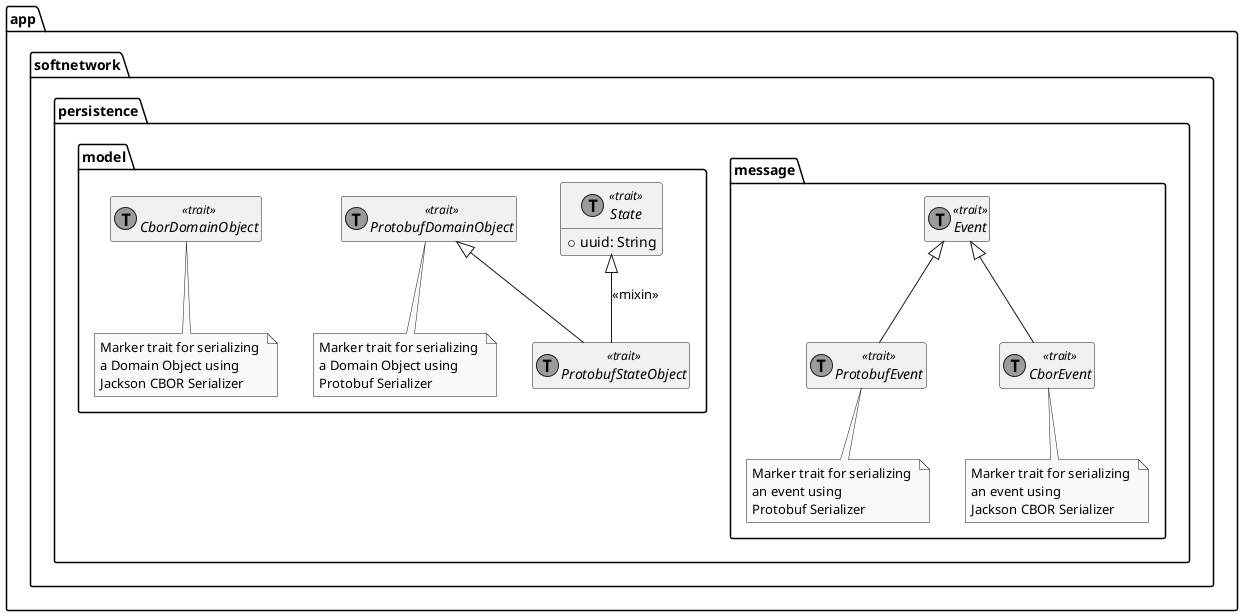 @startuml Serialization
hide empty members
skinparam monochrome true

package app.softnetwork.persistence {
    package message {
        abstract Event << (T,orchid) trait >>
        abstract ProtobufEvent << (T,orchid) trait >> extends Event
        note bottom of ProtobufEvent: Marker trait for serializing \nan event using \nProtobuf Serializer
        abstract CborEvent << (T,orchid) trait >> extends Event
        note bottom of CborEvent: Marker trait for serializing \nan event using \nJackson CBOR Serializer
    }
    package model {
        abstract State << (T,orchid) trait >> {
            +uuid: String
        }
        abstract ProtobufDomainObject << (T,orchid) trait >>
        note bottom of ProtobufDomainObject: Marker trait for serializing \na Domain Object using \nProtobuf Serializer
        abstract CborDomainObject << (T,orchid) trait >>
        note bottom of CborDomainObject: Marker trait for serializing \na Domain Object using \nJackson CBOR Serializer
        abstract ProtobufStateObject << (T,orchid) trait >> extends ProtobufDomainObject
        State <|-- ProtobufStateObject: <<mixin>>
    }
}
@enduml
